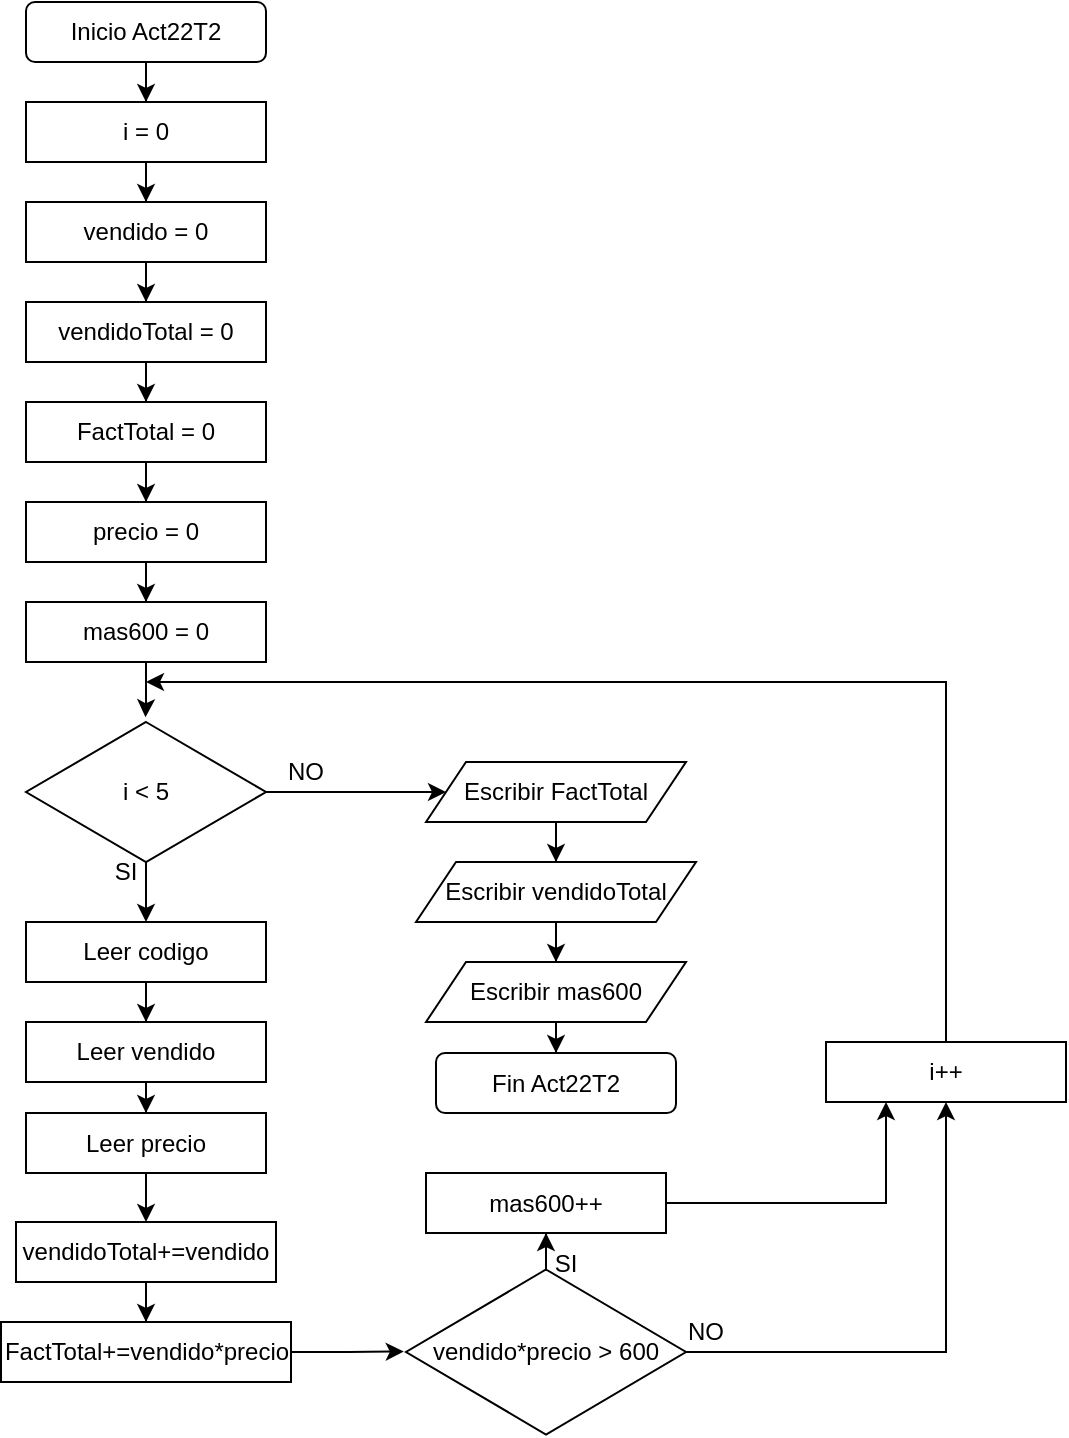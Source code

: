<mxfile version="21.7.5" type="device">
  <diagram name="Página-1" id="YvQCQa60wj8LioVzmu3z">
    <mxGraphModel dx="1674" dy="2005" grid="1" gridSize="10" guides="1" tooltips="1" connect="1" arrows="1" fold="1" page="1" pageScale="1" pageWidth="827" pageHeight="1169" math="0" shadow="0">
      <root>
        <mxCell id="0" />
        <mxCell id="1" parent="0" />
        <mxCell id="5W1dFB9ZlSUIS5wNSSRG-18" style="edgeStyle=orthogonalEdgeStyle;rounded=0;orthogonalLoop=1;jettySize=auto;html=1;entryX=0.5;entryY=0;entryDx=0;entryDy=0;" parent="1" source="5W1dFB9ZlSUIS5wNSSRG-1" target="5W1dFB9ZlSUIS5wNSSRG-2" edge="1">
          <mxGeometry relative="1" as="geometry" />
        </mxCell>
        <mxCell id="5W1dFB9ZlSUIS5wNSSRG-1" value="Inicio Act22T2" style="rounded=1;whiteSpace=wrap;html=1;" parent="1" vertex="1">
          <mxGeometry x="60" y="-1140" width="120" height="30" as="geometry" />
        </mxCell>
        <mxCell id="5W1dFB9ZlSUIS5wNSSRG-19" style="edgeStyle=orthogonalEdgeStyle;rounded=0;orthogonalLoop=1;jettySize=auto;html=1;entryX=0.5;entryY=0;entryDx=0;entryDy=0;" parent="1" source="5W1dFB9ZlSUIS5wNSSRG-2" target="5W1dFB9ZlSUIS5wNSSRG-3" edge="1">
          <mxGeometry relative="1" as="geometry" />
        </mxCell>
        <mxCell id="5W1dFB9ZlSUIS5wNSSRG-2" value="i = 0" style="rounded=0;whiteSpace=wrap;html=1;" parent="1" vertex="1">
          <mxGeometry x="60" y="-1090" width="120" height="30" as="geometry" />
        </mxCell>
        <mxCell id="5W1dFB9ZlSUIS5wNSSRG-20" style="edgeStyle=orthogonalEdgeStyle;rounded=0;orthogonalLoop=1;jettySize=auto;html=1;entryX=0.5;entryY=0;entryDx=0;entryDy=0;" parent="1" source="5W1dFB9ZlSUIS5wNSSRG-3" target="5W1dFB9ZlSUIS5wNSSRG-4" edge="1">
          <mxGeometry relative="1" as="geometry" />
        </mxCell>
        <mxCell id="5W1dFB9ZlSUIS5wNSSRG-3" value="vendido = 0" style="rounded=0;whiteSpace=wrap;html=1;" parent="1" vertex="1">
          <mxGeometry x="60" y="-1040" width="120" height="30" as="geometry" />
        </mxCell>
        <mxCell id="5W1dFB9ZlSUIS5wNSSRG-21" style="edgeStyle=orthogonalEdgeStyle;rounded=0;orthogonalLoop=1;jettySize=auto;html=1;entryX=0.5;entryY=0;entryDx=0;entryDy=0;" parent="1" source="5W1dFB9ZlSUIS5wNSSRG-4" target="5W1dFB9ZlSUIS5wNSSRG-5" edge="1">
          <mxGeometry relative="1" as="geometry" />
        </mxCell>
        <mxCell id="5W1dFB9ZlSUIS5wNSSRG-4" value="vendidoTotal = 0" style="rounded=0;whiteSpace=wrap;html=1;" parent="1" vertex="1">
          <mxGeometry x="60" y="-990" width="120" height="30" as="geometry" />
        </mxCell>
        <mxCell id="5W1dFB9ZlSUIS5wNSSRG-22" style="edgeStyle=orthogonalEdgeStyle;rounded=0;orthogonalLoop=1;jettySize=auto;html=1;entryX=0.5;entryY=0;entryDx=0;entryDy=0;" parent="1" source="5W1dFB9ZlSUIS5wNSSRG-5" target="5W1dFB9ZlSUIS5wNSSRG-6" edge="1">
          <mxGeometry relative="1" as="geometry" />
        </mxCell>
        <mxCell id="5W1dFB9ZlSUIS5wNSSRG-5" value="FactTotal = 0" style="rounded=0;whiteSpace=wrap;html=1;" parent="1" vertex="1">
          <mxGeometry x="60" y="-940" width="120" height="30" as="geometry" />
        </mxCell>
        <mxCell id="5W1dFB9ZlSUIS5wNSSRG-24" style="edgeStyle=orthogonalEdgeStyle;rounded=0;orthogonalLoop=1;jettySize=auto;html=1;entryX=0.5;entryY=0;entryDx=0;entryDy=0;" parent="1" source="5W1dFB9ZlSUIS5wNSSRG-6" target="5W1dFB9ZlSUIS5wNSSRG-7" edge="1">
          <mxGeometry relative="1" as="geometry" />
        </mxCell>
        <mxCell id="5W1dFB9ZlSUIS5wNSSRG-6" value="precio = 0" style="rounded=0;whiteSpace=wrap;html=1;" parent="1" vertex="1">
          <mxGeometry x="60" y="-890" width="120" height="30" as="geometry" />
        </mxCell>
        <mxCell id="5W1dFB9ZlSUIS5wNSSRG-25" style="edgeStyle=orthogonalEdgeStyle;rounded=0;orthogonalLoop=1;jettySize=auto;html=1;entryX=0.498;entryY=-0.034;entryDx=0;entryDy=0;entryPerimeter=0;" parent="1" source="5W1dFB9ZlSUIS5wNSSRG-7" target="5W1dFB9ZlSUIS5wNSSRG-8" edge="1">
          <mxGeometry relative="1" as="geometry" />
        </mxCell>
        <mxCell id="5W1dFB9ZlSUIS5wNSSRG-7" value="mas600 = 0" style="rounded=0;whiteSpace=wrap;html=1;" parent="1" vertex="1">
          <mxGeometry x="60" y="-840" width="120" height="30" as="geometry" />
        </mxCell>
        <mxCell id="5W1dFB9ZlSUIS5wNSSRG-27" style="edgeStyle=orthogonalEdgeStyle;rounded=0;orthogonalLoop=1;jettySize=auto;html=1;entryX=0.5;entryY=0;entryDx=0;entryDy=0;" parent="1" source="5W1dFB9ZlSUIS5wNSSRG-8" target="5W1dFB9ZlSUIS5wNSSRG-10" edge="1">
          <mxGeometry relative="1" as="geometry" />
        </mxCell>
        <mxCell id="5W1dFB9ZlSUIS5wNSSRG-48" style="edgeStyle=orthogonalEdgeStyle;rounded=0;orthogonalLoop=1;jettySize=auto;html=1;entryX=0;entryY=0.5;entryDx=0;entryDy=0;" parent="1" source="5W1dFB9ZlSUIS5wNSSRG-8" target="5W1dFB9ZlSUIS5wNSSRG-36" edge="1">
          <mxGeometry relative="1" as="geometry" />
        </mxCell>
        <mxCell id="5W1dFB9ZlSUIS5wNSSRG-8" value="i &amp;lt; 5" style="rhombus;whiteSpace=wrap;html=1;" parent="1" vertex="1">
          <mxGeometry x="60" y="-780" width="120" height="70" as="geometry" />
        </mxCell>
        <mxCell id="5W1dFB9ZlSUIS5wNSSRG-28" style="edgeStyle=orthogonalEdgeStyle;rounded=0;orthogonalLoop=1;jettySize=auto;html=1;entryX=0.5;entryY=0;entryDx=0;entryDy=0;" parent="1" source="5W1dFB9ZlSUIS5wNSSRG-10" target="5W1dFB9ZlSUIS5wNSSRG-11" edge="1">
          <mxGeometry relative="1" as="geometry" />
        </mxCell>
        <mxCell id="5W1dFB9ZlSUIS5wNSSRG-10" value="Leer codigo" style="rounded=0;whiteSpace=wrap;html=1;" parent="1" vertex="1">
          <mxGeometry x="60" y="-680" width="120" height="30" as="geometry" />
        </mxCell>
        <mxCell id="5W1dFB9ZlSUIS5wNSSRG-30" style="edgeStyle=orthogonalEdgeStyle;rounded=0;orthogonalLoop=1;jettySize=auto;html=1;" parent="1" source="5W1dFB9ZlSUIS5wNSSRG-11" target="5W1dFB9ZlSUIS5wNSSRG-12" edge="1">
          <mxGeometry relative="1" as="geometry" />
        </mxCell>
        <mxCell id="5W1dFB9ZlSUIS5wNSSRG-11" value="Leer vendido" style="rounded=0;whiteSpace=wrap;html=1;" parent="1" vertex="1">
          <mxGeometry x="60" y="-630" width="120" height="30" as="geometry" />
        </mxCell>
        <mxCell id="5W1dFB9ZlSUIS5wNSSRG-31" style="edgeStyle=orthogonalEdgeStyle;rounded=0;orthogonalLoop=1;jettySize=auto;html=1;entryX=0.5;entryY=0;entryDx=0;entryDy=0;" parent="1" source="5W1dFB9ZlSUIS5wNSSRG-12" target="5W1dFB9ZlSUIS5wNSSRG-13" edge="1">
          <mxGeometry relative="1" as="geometry" />
        </mxCell>
        <mxCell id="5W1dFB9ZlSUIS5wNSSRG-12" value="Leer precio" style="rounded=0;whiteSpace=wrap;html=1;" parent="1" vertex="1">
          <mxGeometry x="60" y="-584.5" width="120" height="30" as="geometry" />
        </mxCell>
        <mxCell id="5W1dFB9ZlSUIS5wNSSRG-32" style="edgeStyle=orthogonalEdgeStyle;rounded=0;orthogonalLoop=1;jettySize=auto;html=1;entryX=0.5;entryY=0;entryDx=0;entryDy=0;" parent="1" source="5W1dFB9ZlSUIS5wNSSRG-13" target="5W1dFB9ZlSUIS5wNSSRG-14" edge="1">
          <mxGeometry relative="1" as="geometry" />
        </mxCell>
        <mxCell id="5W1dFB9ZlSUIS5wNSSRG-13" value="vendidoTotal+=vendido" style="rounded=0;whiteSpace=wrap;html=1;" parent="1" vertex="1">
          <mxGeometry x="55" y="-530" width="130" height="30" as="geometry" />
        </mxCell>
        <mxCell id="5W1dFB9ZlSUIS5wNSSRG-33" style="edgeStyle=orthogonalEdgeStyle;rounded=0;orthogonalLoop=1;jettySize=auto;html=1;entryX=-0.008;entryY=0.497;entryDx=0;entryDy=0;entryPerimeter=0;" parent="1" source="5W1dFB9ZlSUIS5wNSSRG-14" target="5W1dFB9ZlSUIS5wNSSRG-15" edge="1">
          <mxGeometry relative="1" as="geometry" />
        </mxCell>
        <mxCell id="5W1dFB9ZlSUIS5wNSSRG-14" value="FactTotal+=vendido*precio" style="rounded=0;whiteSpace=wrap;html=1;" parent="1" vertex="1">
          <mxGeometry x="47.5" y="-480" width="145" height="30" as="geometry" />
        </mxCell>
        <mxCell id="5W1dFB9ZlSUIS5wNSSRG-34" style="edgeStyle=orthogonalEdgeStyle;rounded=0;orthogonalLoop=1;jettySize=auto;html=1;" parent="1" source="5W1dFB9ZlSUIS5wNSSRG-15" target="5W1dFB9ZlSUIS5wNSSRG-17" edge="1">
          <mxGeometry relative="1" as="geometry" />
        </mxCell>
        <mxCell id="5W1dFB9ZlSUIS5wNSSRG-15" value="vendido*precio &amp;gt; 600" style="rhombus;whiteSpace=wrap;html=1;" parent="1" vertex="1">
          <mxGeometry x="250" y="-506.25" width="140" height="82.5" as="geometry" />
        </mxCell>
        <mxCell id="5W1dFB9ZlSUIS5wNSSRG-46" style="edgeStyle=orthogonalEdgeStyle;rounded=0;orthogonalLoop=1;jettySize=auto;html=1;entryX=0.25;entryY=1;entryDx=0;entryDy=0;" parent="1" source="5W1dFB9ZlSUIS5wNSSRG-17" target="5W1dFB9ZlSUIS5wNSSRG-43" edge="1">
          <mxGeometry relative="1" as="geometry" />
        </mxCell>
        <mxCell id="5W1dFB9ZlSUIS5wNSSRG-17" value="mas600++" style="rounded=0;whiteSpace=wrap;html=1;" parent="1" vertex="1">
          <mxGeometry x="260" y="-554.5" width="120" height="30" as="geometry" />
        </mxCell>
        <mxCell id="5W1dFB9ZlSUIS5wNSSRG-49" style="edgeStyle=orthogonalEdgeStyle;rounded=0;orthogonalLoop=1;jettySize=auto;html=1;entryX=0.5;entryY=0;entryDx=0;entryDy=0;" parent="1" source="5W1dFB9ZlSUIS5wNSSRG-36" target="5W1dFB9ZlSUIS5wNSSRG-37" edge="1">
          <mxGeometry relative="1" as="geometry" />
        </mxCell>
        <mxCell id="5W1dFB9ZlSUIS5wNSSRG-36" value="Escribir FactTotal" style="shape=parallelogram;perimeter=parallelogramPerimeter;whiteSpace=wrap;html=1;fixedSize=1;" parent="1" vertex="1">
          <mxGeometry x="260" y="-760" width="130" height="30" as="geometry" />
        </mxCell>
        <mxCell id="5W1dFB9ZlSUIS5wNSSRG-50" style="edgeStyle=orthogonalEdgeStyle;rounded=0;orthogonalLoop=1;jettySize=auto;html=1;entryX=0.5;entryY=0;entryDx=0;entryDy=0;" parent="1" source="5W1dFB9ZlSUIS5wNSSRG-37" target="5W1dFB9ZlSUIS5wNSSRG-38" edge="1">
          <mxGeometry relative="1" as="geometry" />
        </mxCell>
        <mxCell id="5W1dFB9ZlSUIS5wNSSRG-37" value="Escribir vendidoTotal" style="shape=parallelogram;perimeter=parallelogramPerimeter;whiteSpace=wrap;html=1;fixedSize=1;" parent="1" vertex="1">
          <mxGeometry x="255" y="-710" width="140" height="30" as="geometry" />
        </mxCell>
        <mxCell id="5W1dFB9ZlSUIS5wNSSRG-51" style="edgeStyle=orthogonalEdgeStyle;rounded=0;orthogonalLoop=1;jettySize=auto;html=1;entryX=0.5;entryY=0;entryDx=0;entryDy=0;" parent="1" source="5W1dFB9ZlSUIS5wNSSRG-38" target="5W1dFB9ZlSUIS5wNSSRG-47" edge="1">
          <mxGeometry relative="1" as="geometry" />
        </mxCell>
        <mxCell id="5W1dFB9ZlSUIS5wNSSRG-38" value="Escribir mas600" style="shape=parallelogram;perimeter=parallelogramPerimeter;whiteSpace=wrap;html=1;fixedSize=1;" parent="1" vertex="1">
          <mxGeometry x="260" y="-660" width="130" height="30" as="geometry" />
        </mxCell>
        <mxCell id="5W1dFB9ZlSUIS5wNSSRG-44" value="" style="endArrow=classic;html=1;rounded=0;exitX=1;exitY=0.5;exitDx=0;exitDy=0;" parent="1" source="5W1dFB9ZlSUIS5wNSSRG-15" target="5W1dFB9ZlSUIS5wNSSRG-43" edge="1">
          <mxGeometry width="50" height="50" relative="1" as="geometry">
            <mxPoint x="390" y="-465" as="sourcePoint" />
            <mxPoint x="120" y="-800" as="targetPoint" />
            <Array as="points">
              <mxPoint x="520" y="-465" />
            </Array>
          </mxGeometry>
        </mxCell>
        <mxCell id="5W1dFB9ZlSUIS5wNSSRG-43" value="i++" style="rounded=0;whiteSpace=wrap;html=1;" parent="1" vertex="1">
          <mxGeometry x="460" y="-620" width="120" height="30" as="geometry" />
        </mxCell>
        <mxCell id="5W1dFB9ZlSUIS5wNSSRG-45" value="" style="endArrow=classic;html=1;rounded=0;exitX=0.5;exitY=0;exitDx=0;exitDy=0;" parent="1" source="5W1dFB9ZlSUIS5wNSSRG-43" edge="1">
          <mxGeometry width="50" height="50" relative="1" as="geometry">
            <mxPoint x="360" y="-670" as="sourcePoint" />
            <mxPoint x="120" y="-800" as="targetPoint" />
            <Array as="points">
              <mxPoint x="520" y="-800" />
            </Array>
          </mxGeometry>
        </mxCell>
        <mxCell id="5W1dFB9ZlSUIS5wNSSRG-47" value="Fin Act22T2" style="rounded=1;whiteSpace=wrap;html=1;" parent="1" vertex="1">
          <mxGeometry x="265" y="-614.5" width="120" height="30" as="geometry" />
        </mxCell>
        <mxCell id="5W1dFB9ZlSUIS5wNSSRG-52" value="NO" style="text;html=1;strokeColor=none;fillColor=none;align=center;verticalAlign=middle;whiteSpace=wrap;rounded=0;" parent="1" vertex="1">
          <mxGeometry x="170" y="-770" width="60" height="30" as="geometry" />
        </mxCell>
        <mxCell id="5W1dFB9ZlSUIS5wNSSRG-53" value="SI" style="text;html=1;strokeColor=none;fillColor=none;align=center;verticalAlign=middle;whiteSpace=wrap;rounded=0;" parent="1" vertex="1">
          <mxGeometry x="80" y="-720" width="60" height="30" as="geometry" />
        </mxCell>
        <mxCell id="5W1dFB9ZlSUIS5wNSSRG-54" value="NO" style="text;html=1;strokeColor=none;fillColor=none;align=center;verticalAlign=middle;whiteSpace=wrap;rounded=0;" parent="1" vertex="1">
          <mxGeometry x="370" y="-490" width="60" height="30" as="geometry" />
        </mxCell>
        <mxCell id="5W1dFB9ZlSUIS5wNSSRG-56" value="SI" style="text;html=1;strokeColor=none;fillColor=none;align=center;verticalAlign=middle;whiteSpace=wrap;rounded=0;" parent="1" vertex="1">
          <mxGeometry x="300" y="-524.5" width="60" height="30" as="geometry" />
        </mxCell>
      </root>
    </mxGraphModel>
  </diagram>
</mxfile>
